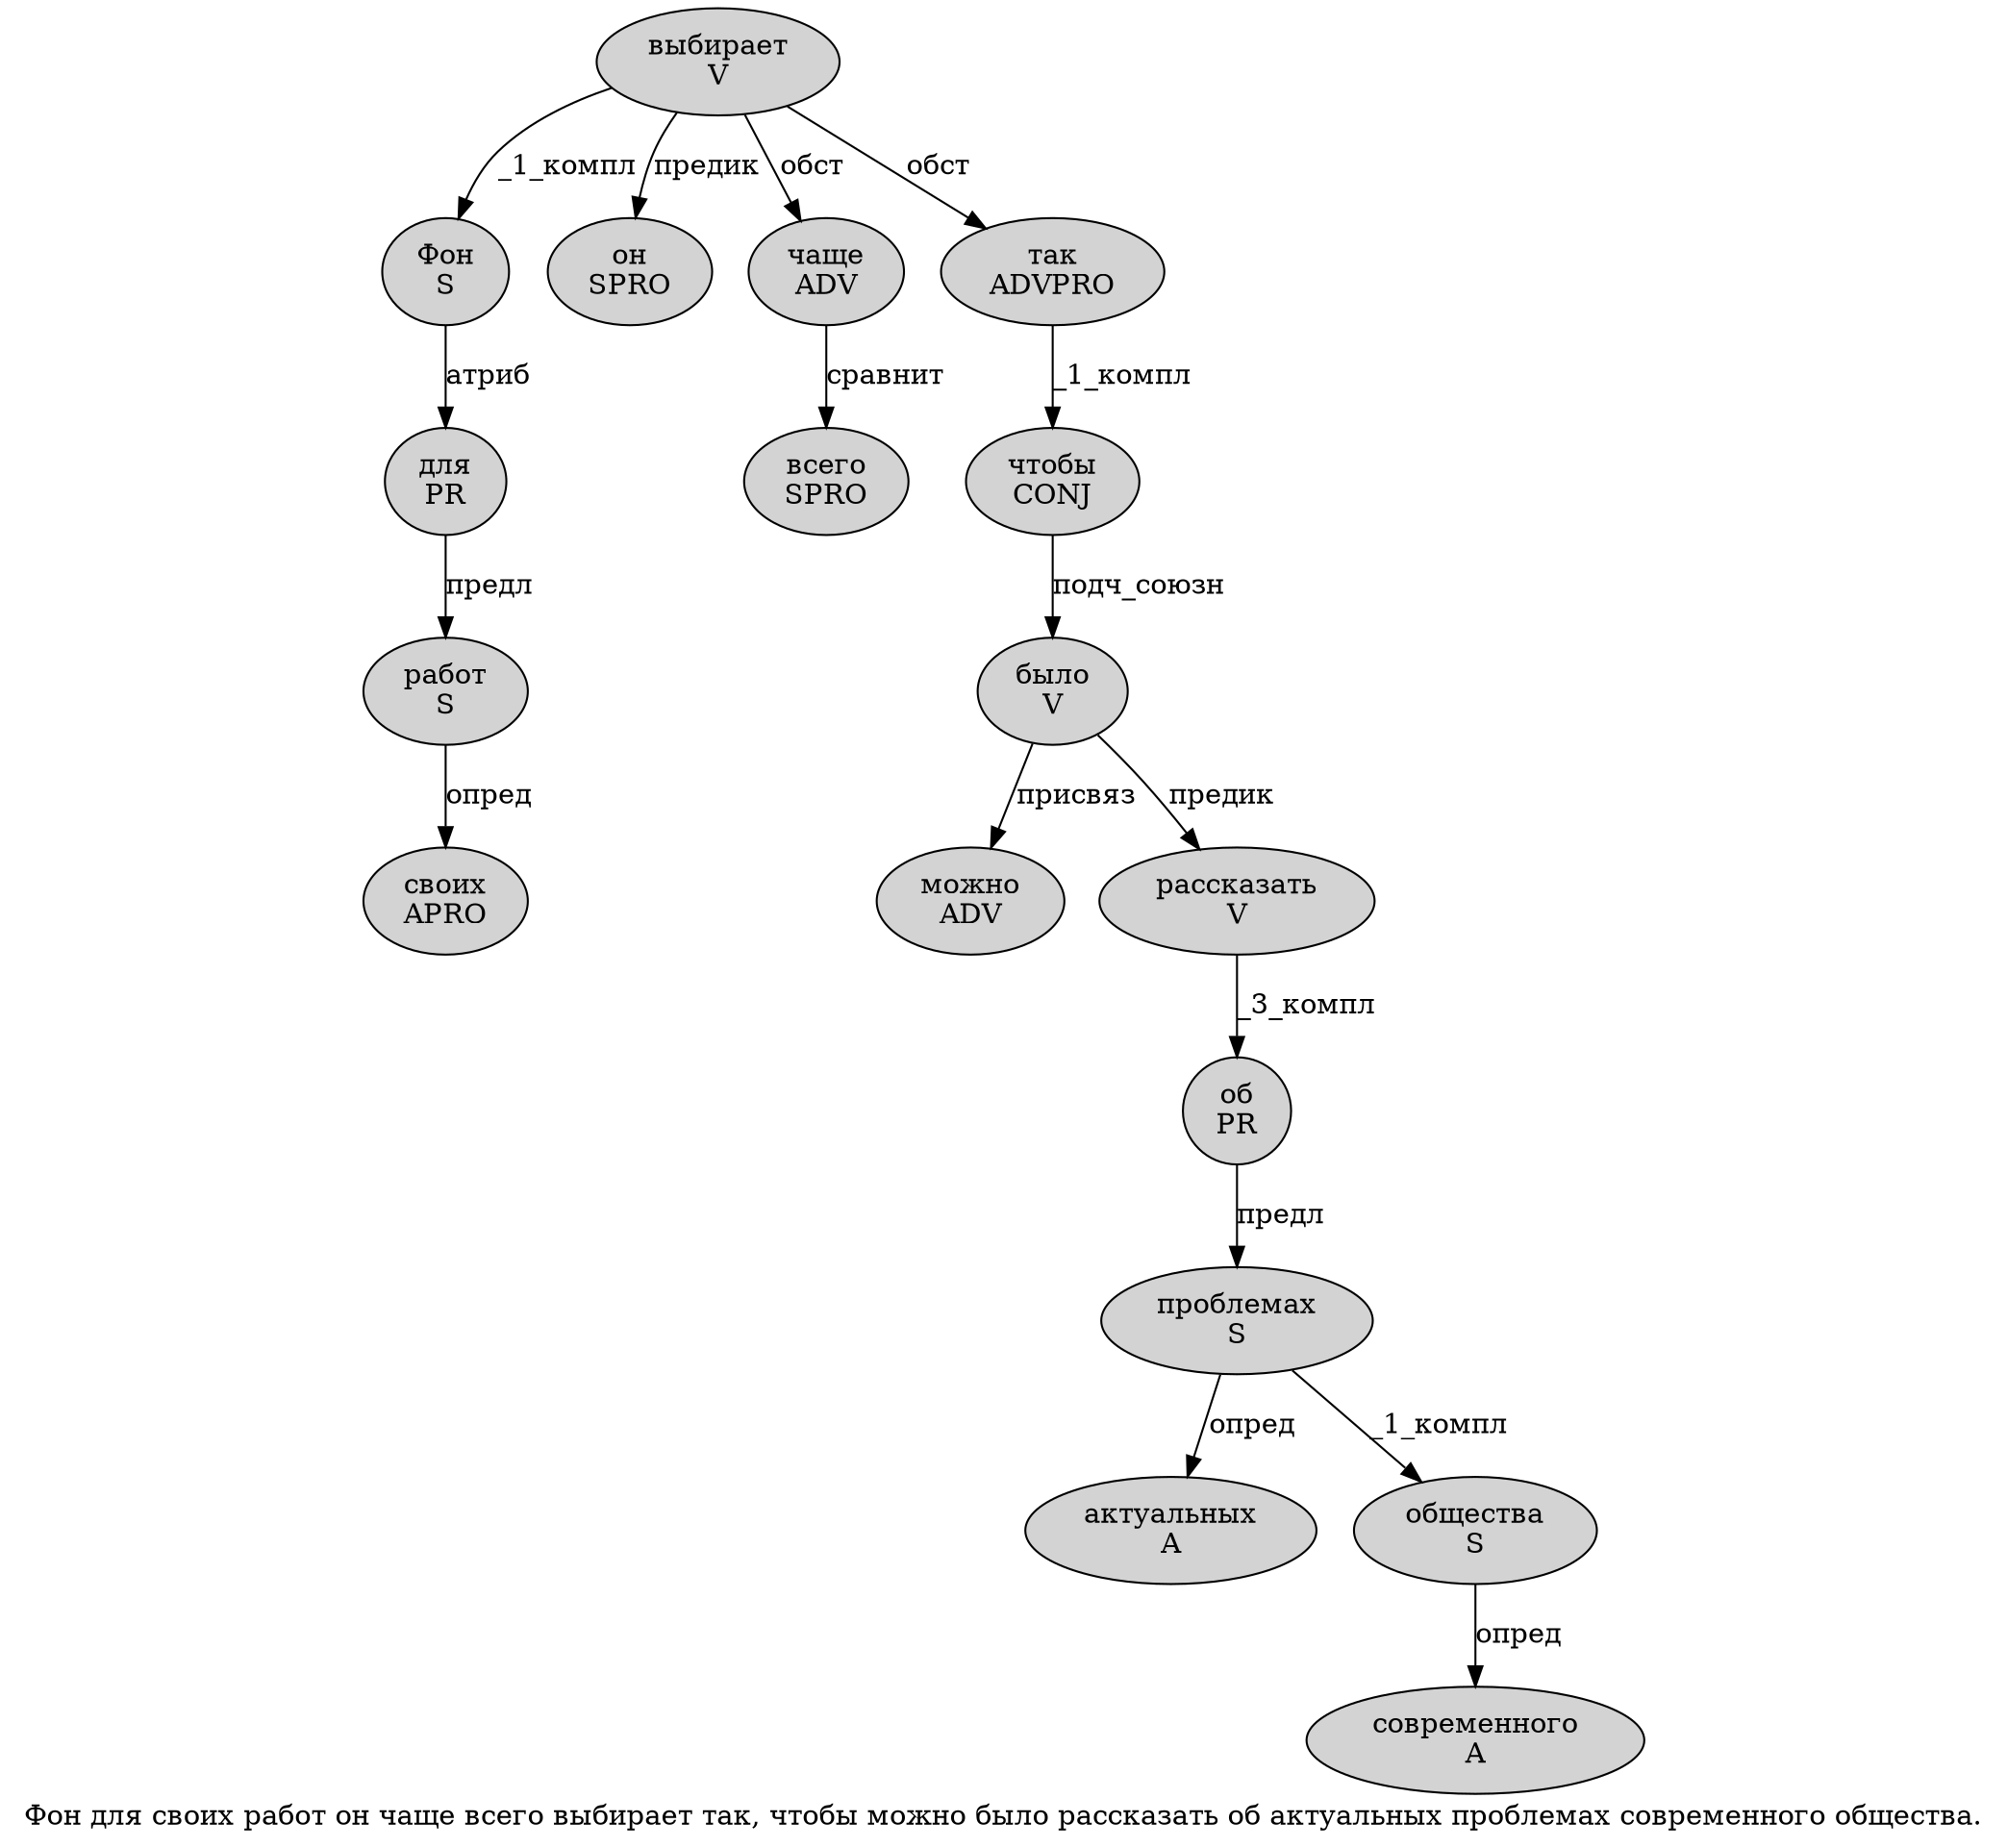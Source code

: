 digraph SENTENCE_94 {
	graph [label="Фон для своих работ он чаще всего выбирает так, чтобы можно было рассказать об актуальных проблемах современного общества."]
	node [style=filled]
		0 [label="Фон
S" color="" fillcolor=lightgray penwidth=1 shape=ellipse]
		1 [label="для
PR" color="" fillcolor=lightgray penwidth=1 shape=ellipse]
		2 [label="своих
APRO" color="" fillcolor=lightgray penwidth=1 shape=ellipse]
		3 [label="работ
S" color="" fillcolor=lightgray penwidth=1 shape=ellipse]
		4 [label="он
SPRO" color="" fillcolor=lightgray penwidth=1 shape=ellipse]
		5 [label="чаще
ADV" color="" fillcolor=lightgray penwidth=1 shape=ellipse]
		6 [label="всего
SPRO" color="" fillcolor=lightgray penwidth=1 shape=ellipse]
		7 [label="выбирает
V" color="" fillcolor=lightgray penwidth=1 shape=ellipse]
		8 [label="так
ADVPRO" color="" fillcolor=lightgray penwidth=1 shape=ellipse]
		10 [label="чтобы
CONJ" color="" fillcolor=lightgray penwidth=1 shape=ellipse]
		11 [label="можно
ADV" color="" fillcolor=lightgray penwidth=1 shape=ellipse]
		12 [label="было
V" color="" fillcolor=lightgray penwidth=1 shape=ellipse]
		13 [label="рассказать
V" color="" fillcolor=lightgray penwidth=1 shape=ellipse]
		14 [label="об
PR" color="" fillcolor=lightgray penwidth=1 shape=ellipse]
		15 [label="актуальных
A" color="" fillcolor=lightgray penwidth=1 shape=ellipse]
		16 [label="проблемах
S" color="" fillcolor=lightgray penwidth=1 shape=ellipse]
		17 [label="современного
A" color="" fillcolor=lightgray penwidth=1 shape=ellipse]
		18 [label="общества
S" color="" fillcolor=lightgray penwidth=1 shape=ellipse]
			16 -> 15 [label="опред"]
			16 -> 18 [label="_1_компл"]
			5 -> 6 [label="сравнит"]
			10 -> 12 [label="подч_союзн"]
			8 -> 10 [label="_1_компл"]
			7 -> 0 [label="_1_компл"]
			7 -> 4 [label="предик"]
			7 -> 5 [label="обст"]
			7 -> 8 [label="обст"]
			1 -> 3 [label="предл"]
			0 -> 1 [label="атриб"]
			14 -> 16 [label="предл"]
			12 -> 11 [label="присвяз"]
			12 -> 13 [label="предик"]
			18 -> 17 [label="опред"]
			13 -> 14 [label="_3_компл"]
			3 -> 2 [label="опред"]
}